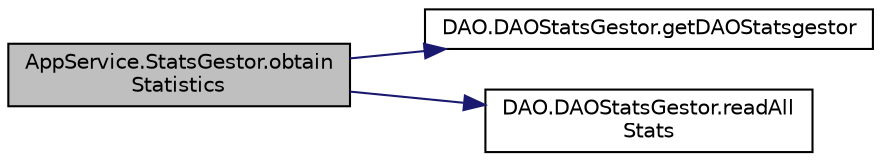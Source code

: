 digraph "AppService.StatsGestor.obtainStatistics"
{
 // LATEX_PDF_SIZE
  edge [fontname="Helvetica",fontsize="10",labelfontname="Helvetica",labelfontsize="10"];
  node [fontname="Helvetica",fontsize="10",shape=record];
  rankdir="LR";
  Node1 [label="AppService.StatsGestor.obtain\lStatistics",height=0.2,width=0.4,color="black", fillcolor="grey75", style="filled", fontcolor="black",tooltip=" "];
  Node1 -> Node2 [color="midnightblue",fontsize="10",style="solid",fontname="Helvetica"];
  Node2 [label="DAO.DAOStatsGestor.getDAOStatsgestor",height=0.2,width=0.4,color="black", fillcolor="white", style="filled",URL="$class_d_a_o_1_1_d_a_o_stats_gestor.html#a2d8a379e517b941bc854a5926f72edda",tooltip=" "];
  Node1 -> Node3 [color="midnightblue",fontsize="10",style="solid",fontname="Helvetica"];
  Node3 [label="DAO.DAOStatsGestor.readAll\lStats",height=0.2,width=0.4,color="black", fillcolor="white", style="filled",URL="$class_d_a_o_1_1_d_a_o_stats_gestor.html#a8cfcb7b046d3dbfc625c1ba8aa194be5",tooltip=" "];
}
